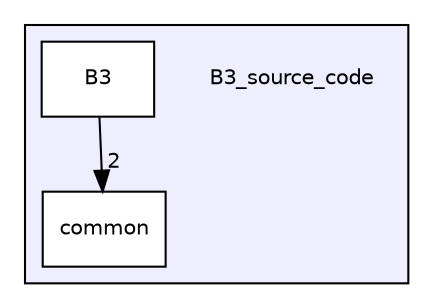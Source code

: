 digraph "E:/B3_source_code" {
  compound=true
  node [ fontsize="10", fontname="Helvetica"];
  edge [ labelfontsize="10", labelfontname="Helvetica"];
  subgraph clusterdir_80c20de9a88e391396684405f83d6412 {
    graph [ bgcolor="#eeeeff", pencolor="black", label="" URL="dir_80c20de9a88e391396684405f83d6412.html"];
    dir_80c20de9a88e391396684405f83d6412 [shape=plaintext label="B3_source_code"];
    dir_bc829660b002adec1f5e65b3bee188f9 [shape=box label="B3" color="black" fillcolor="white" style="filled" URL="dir_bc829660b002adec1f5e65b3bee188f9.html"];
    dir_d25449e2914b95c28c4cc7a0bdf89c7f [shape=box label="common" color="black" fillcolor="white" style="filled" URL="dir_d25449e2914b95c28c4cc7a0bdf89c7f.html"];
  }
  dir_bc829660b002adec1f5e65b3bee188f9->dir_d25449e2914b95c28c4cc7a0bdf89c7f [headlabel="2", labeldistance=1.5 headhref="dir_000001_000002.html"];
}
